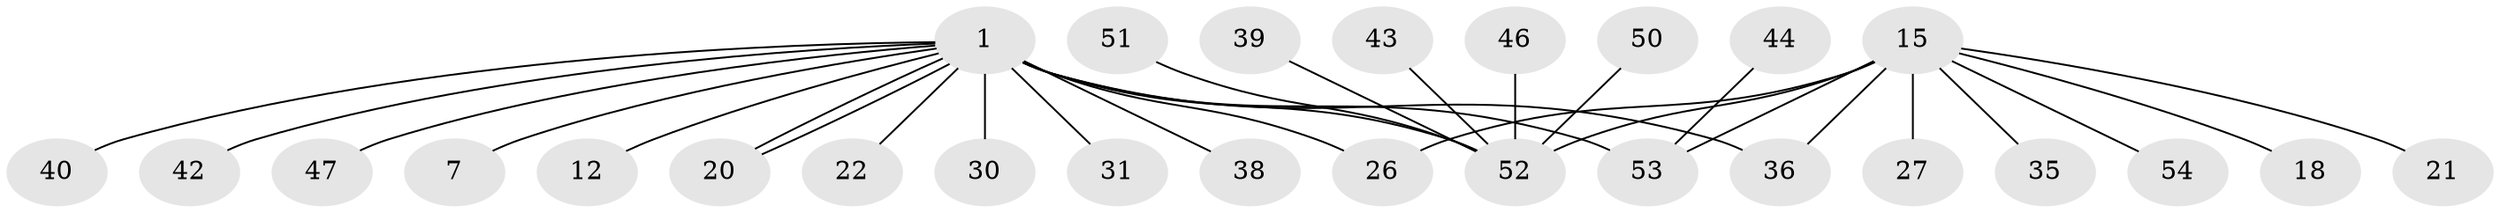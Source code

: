 // original degree distribution, {21: 0.018518518518518517, 8: 0.018518518518518517, 2: 0.2037037037037037, 3: 0.09259259259259259, 1: 0.48148148148148145, 7: 0.018518518518518517, 4: 0.07407407407407407, 5: 0.05555555555555555, 6: 0.037037037037037035}
// Generated by graph-tools (version 1.1) at 2025/48/03/09/25 04:48:39]
// undirected, 27 vertices, 30 edges
graph export_dot {
graph [start="1"]
  node [color=gray90,style=filled];
  1;
  7;
  12;
  15 [super="+13+9+10"];
  18;
  20;
  21;
  22;
  26 [super="+6"];
  27;
  30;
  31;
  35 [super="+25+14"];
  36 [super="+28"];
  38;
  39;
  40;
  42 [super="+4"];
  43;
  44;
  46;
  47 [super="+3+45"];
  50;
  51 [super="+48"];
  52 [super="+19+41+32+49"];
  53 [super="+29+34+37"];
  54;
  1 -- 7;
  1 -- 12;
  1 -- 20;
  1 -- 20;
  1 -- 22;
  1 -- 30;
  1 -- 31;
  1 -- 38;
  1 -- 40;
  1 -- 52 [weight=6];
  1 -- 47 [weight=2];
  1 -- 26;
  1 -- 42;
  1 -- 36;
  1 -- 53;
  15 -- 52 [weight=5];
  15 -- 18;
  15 -- 21;
  15 -- 35 [weight=3];
  15 -- 26;
  15 -- 36;
  15 -- 54;
  15 -- 27;
  15 -- 53 [weight=2];
  39 -- 52;
  43 -- 52;
  44 -- 53;
  46 -- 52;
  50 -- 52;
  51 -- 52 [weight=2];
}
